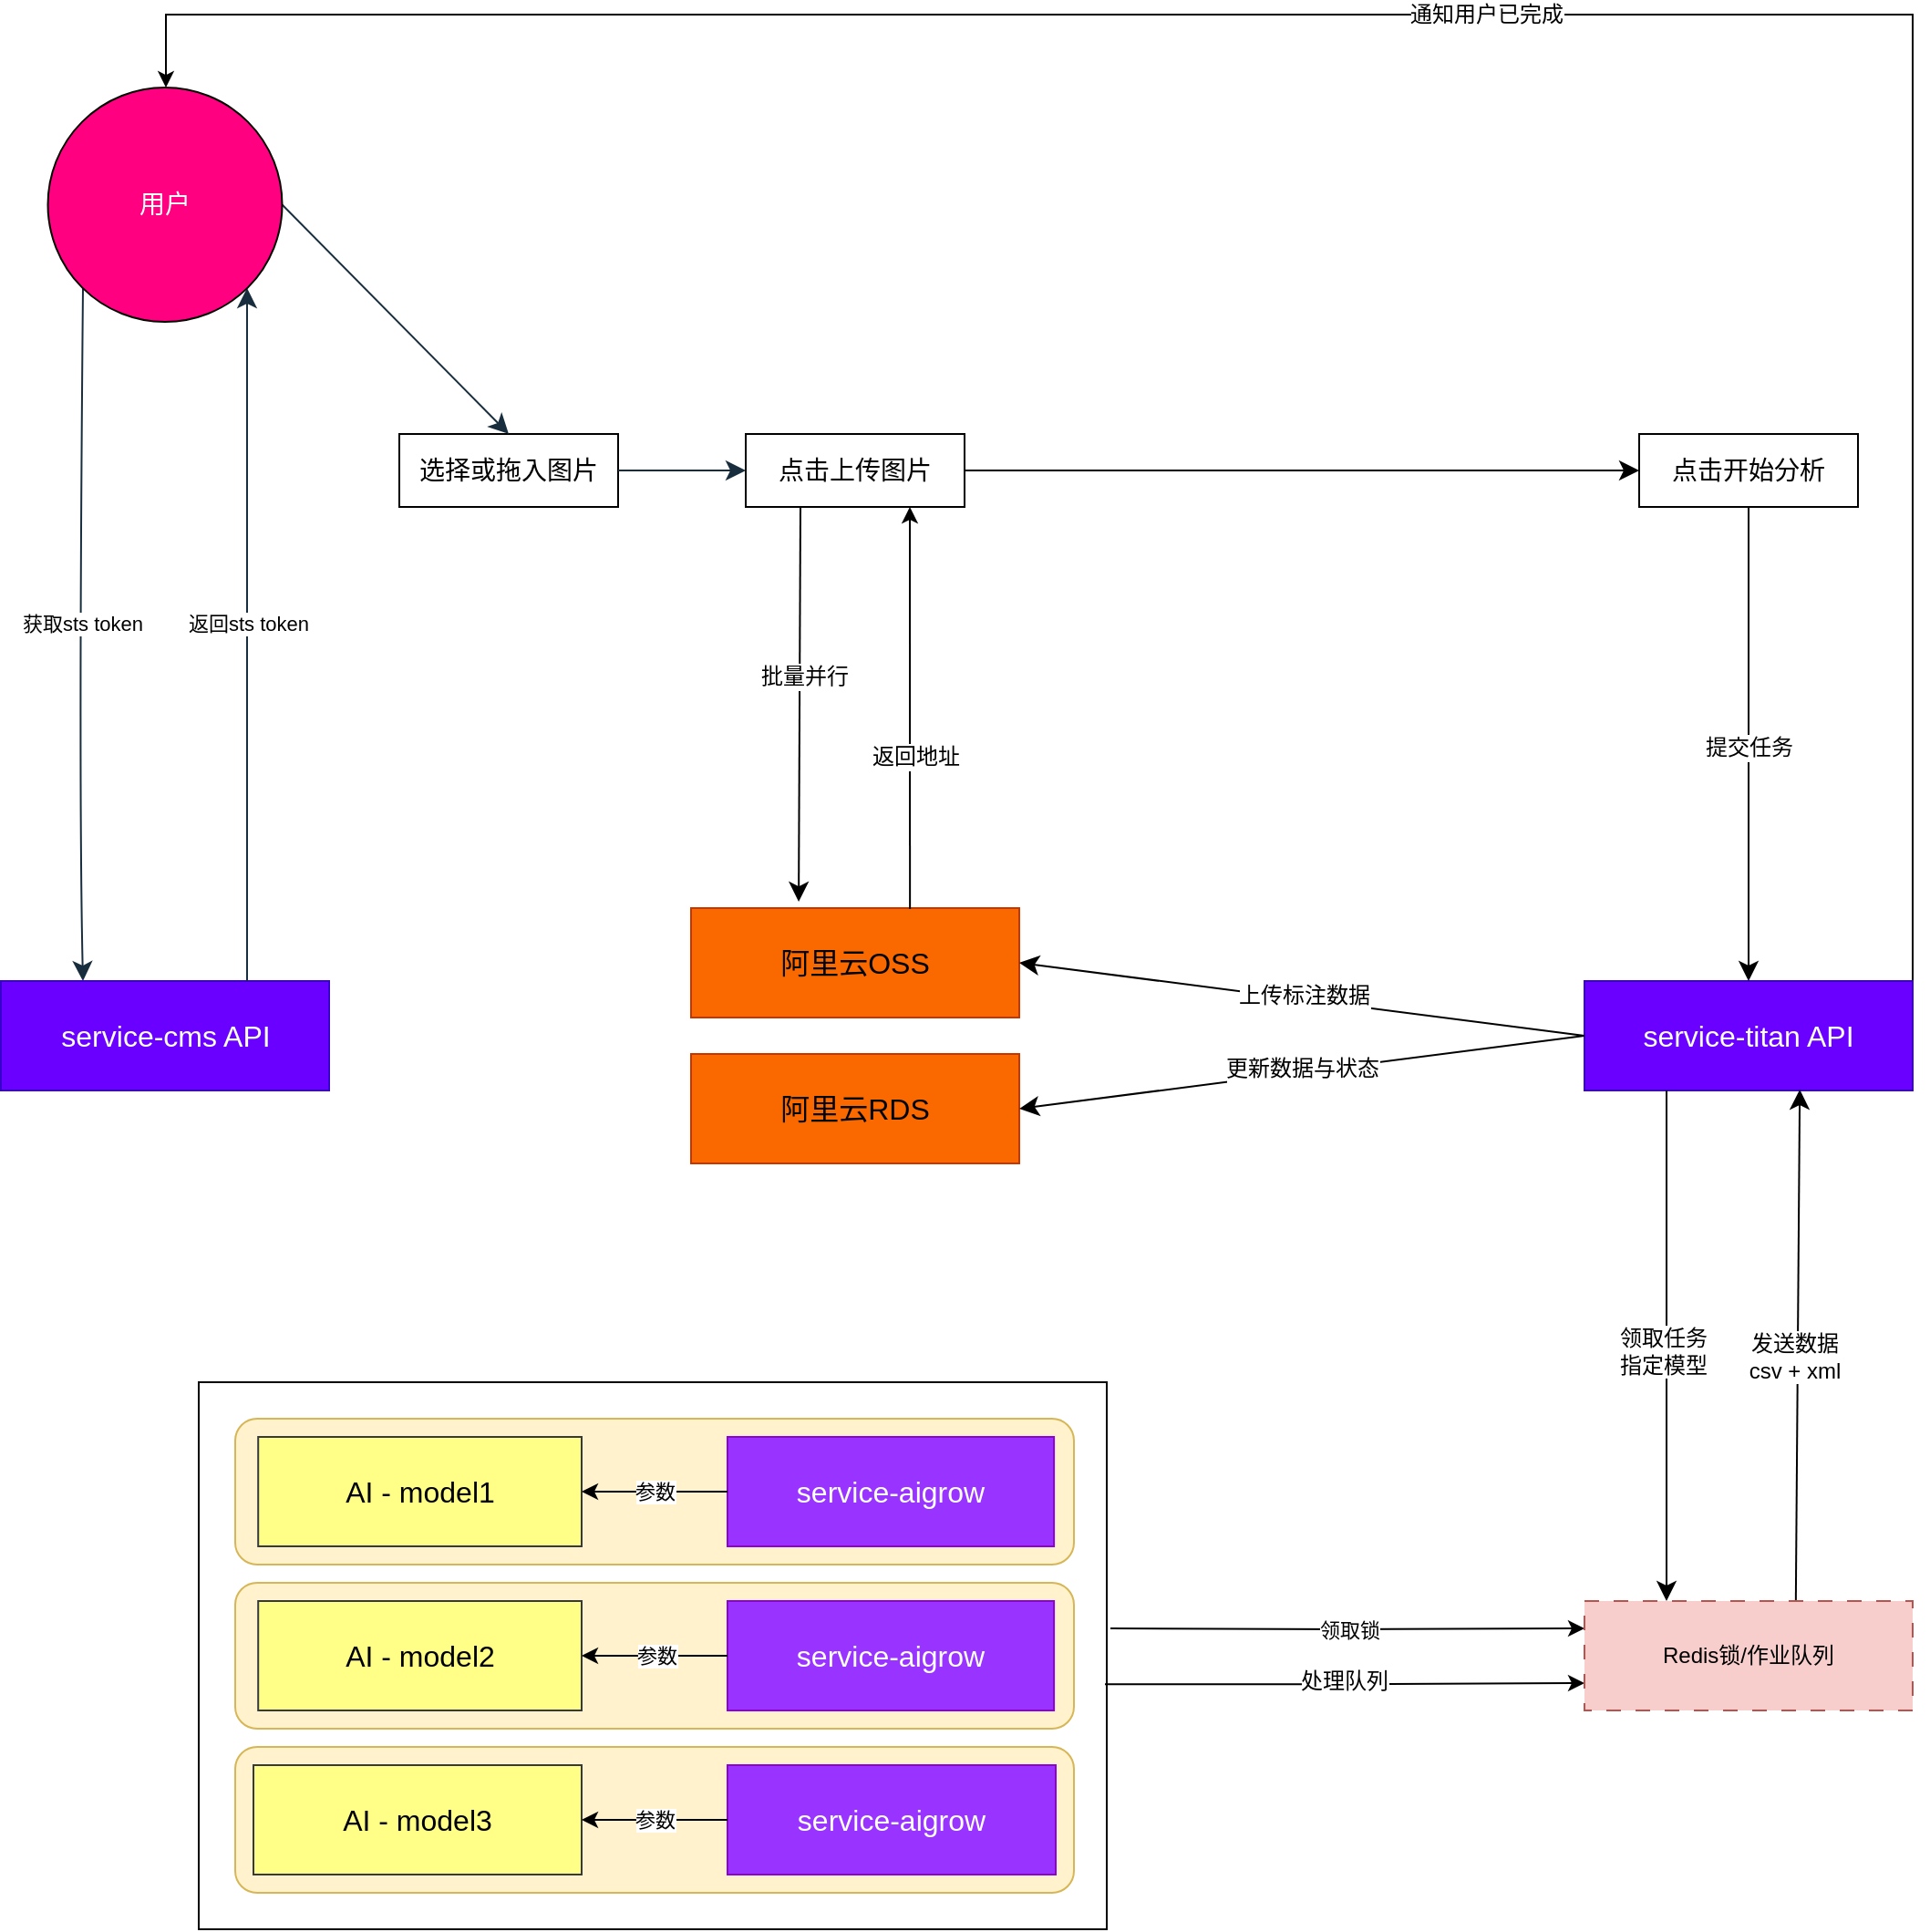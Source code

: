 <mxfile version="21.1.2" type="github">
  <diagram name="第 1 页" id="F0BYq8sX_8bTlsFAWADg">
    <mxGraphModel dx="1434" dy="771" grid="1" gridSize="10" guides="1" tooltips="1" connect="1" arrows="1" fold="1" page="0" pageScale="1" pageWidth="1169" pageHeight="827" math="0" shadow="0">
      <root>
        <mxCell id="0" />
        <mxCell id="1" parent="0" />
        <mxCell id="vrtwU_ybPNdQxpG6UMtB-24" value="领取锁" style="edgeStyle=orthogonalEdgeStyle;rounded=0;orthogonalLoop=1;jettySize=auto;html=1;entryX=0;entryY=0.25;entryDx=0;entryDy=0;" edge="1" parent="1" target="vrtwU_ybPNdQxpG6UMtB-4">
          <mxGeometry relative="1" as="geometry">
            <mxPoint x="790" y="915" as="sourcePoint" />
          </mxGeometry>
        </mxCell>
        <mxCell id="vrtwU_ybPNdQxpG6UMtB-3" value="" style="rounded=0;whiteSpace=wrap;html=1;" vertex="1" parent="1">
          <mxGeometry x="290" y="780" width="498" height="300" as="geometry" />
        </mxCell>
        <mxCell id="PPD57EdmQGvrJe3prHrT-2" value="" style="edgeStyle=none;curved=1;rounded=0;orthogonalLoop=1;jettySize=auto;html=1;fontSize=12;startSize=8;endSize=8;exitX=0.25;exitY=1;exitDx=0;exitDy=0;labelBackgroundColor=none;fontColor=default;entryX=0.25;entryY=0;entryDx=0;entryDy=0;strokeColor=#182E3E;" parent="1" target="PPD57EdmQGvrJe3prHrT-4" edge="1">
          <mxGeometry relative="1" as="geometry">
            <mxPoint x="253.5" y="697.818" as="targetPoint" />
            <Array as="points">
              <mxPoint x="224" y="450" />
            </Array>
            <mxPoint x="226.5" y="180" as="sourcePoint" />
          </mxGeometry>
        </mxCell>
        <mxCell id="5zYrslyW2_uP_hXgqGBh-1" value="获取sts token" style="edgeLabel;html=1;align=center;verticalAlign=middle;resizable=0;points=[];fontColor=#000000;" parent="PPD57EdmQGvrJe3prHrT-2" vertex="1" connectable="0">
          <mxGeometry x="-0.031" y="1" relative="1" as="geometry">
            <mxPoint as="offset" />
          </mxGeometry>
        </mxCell>
        <mxCell id="PPD57EdmQGvrJe3prHrT-4" value="service-cms API" style="whiteSpace=wrap;html=1;fontSize=16;labelBackgroundColor=none;rounded=0;movable=1;resizable=1;rotatable=1;deletable=1;editable=1;locked=0;connectable=1;fillColor=#6a00ff;strokeColor=#3700CC;fontColor=#ffffff;" parent="1" vertex="1">
          <mxGeometry x="181.5" y="560" width="180" height="60" as="geometry" />
        </mxCell>
        <mxCell id="PPD57EdmQGvrJe3prHrT-7" value="" style="edgeStyle=none;orthogonalLoop=1;jettySize=auto;html=1;rounded=0;fontSize=12;startSize=8;endSize=8;curved=1;exitX=0.75;exitY=0;exitDx=0;exitDy=0;entryX=0.75;entryY=1;entryDx=0;entryDy=0;labelBackgroundColor=none;fontColor=default;strokeColor=#182E3E;" parent="1" source="PPD57EdmQGvrJe3prHrT-4" edge="1">
          <mxGeometry width="120" relative="1" as="geometry">
            <mxPoint x="490" y="580" as="sourcePoint" />
            <mxPoint x="316.5" y="180" as="targetPoint" />
            <Array as="points" />
          </mxGeometry>
        </mxCell>
        <mxCell id="5zYrslyW2_uP_hXgqGBh-2" value="返回sts token" style="edgeLabel;html=1;align=center;verticalAlign=middle;resizable=0;points=[];fontColor=#000000;" parent="PPD57EdmQGvrJe3prHrT-7" vertex="1" connectable="0">
          <mxGeometry x="0.031" relative="1" as="geometry">
            <mxPoint as="offset" />
          </mxGeometry>
        </mxCell>
        <mxCell id="PPD57EdmQGvrJe3prHrT-13" value="选择或拖入图片" style="whiteSpace=wrap;html=1;fontSize=14;rounded=0;labelBackgroundColor=none;" parent="1" vertex="1">
          <mxGeometry x="400" y="260" width="120" height="40" as="geometry" />
        </mxCell>
        <mxCell id="PPD57EdmQGvrJe3prHrT-15" value="" style="edgeStyle=none;orthogonalLoop=1;jettySize=auto;html=1;rounded=0;fontSize=12;startSize=8;endSize=8;curved=1;exitX=1;exitY=0.5;exitDx=0;exitDy=0;entryX=0.5;entryY=0;entryDx=0;entryDy=0;labelBackgroundColor=none;fontColor=default;strokeColor=#182E3E;" parent="1" source="5zYrslyW2_uP_hXgqGBh-7" target="PPD57EdmQGvrJe3prHrT-13" edge="1">
          <mxGeometry width="120" relative="1" as="geometry">
            <mxPoint x="361.5" y="150" as="sourcePoint" />
            <mxPoint x="610" y="140" as="targetPoint" />
            <Array as="points" />
          </mxGeometry>
        </mxCell>
        <mxCell id="PPD57EdmQGvrJe3prHrT-18" value="" style="edgeStyle=none;orthogonalLoop=1;jettySize=auto;html=1;rounded=0;fontSize=12;startSize=8;endSize=8;curved=1;exitX=1;exitY=0.5;exitDx=0;exitDy=0;labelBackgroundColor=none;fontColor=default;strokeColor=#182E3E;" parent="1" source="PPD57EdmQGvrJe3prHrT-13" target="PPD57EdmQGvrJe3prHrT-14" edge="1">
          <mxGeometry width="120" relative="1" as="geometry">
            <mxPoint x="530" y="285" as="sourcePoint" />
            <mxPoint x="670" y="310" as="targetPoint" />
            <Array as="points" />
          </mxGeometry>
        </mxCell>
        <mxCell id="PPD57EdmQGvrJe3prHrT-14" value="点击上传图片" style="whiteSpace=wrap;html=1;fontSize=14;rounded=0;labelBackgroundColor=none;" parent="1" vertex="1">
          <mxGeometry x="590" y="260" width="120" height="40" as="geometry" />
        </mxCell>
        <mxCell id="PPD57EdmQGvrJe3prHrT-19" value="阿里云OSS" style="whiteSpace=wrap;html=1;rounded=0;fontSize=16;labelBackgroundColor=none;fillColor=#fa6800;strokeColor=#C73500;fontColor=#000000;" parent="1" vertex="1">
          <mxGeometry x="560" y="520" width="180" height="60" as="geometry" />
        </mxCell>
        <mxCell id="PPD57EdmQGvrJe3prHrT-21" value="" style="edgeStyle=none;orthogonalLoop=1;jettySize=auto;html=1;rounded=0;fontSize=12;startSize=8;endSize=8;curved=1;entryX=0.328;entryY=-0.058;entryDx=0;entryDy=0;exitX=0.25;exitY=1;exitDx=0;exitDy=0;exitPerimeter=0;entryPerimeter=0;" parent="1" source="PPD57EdmQGvrJe3prHrT-14" target="PPD57EdmQGvrJe3prHrT-19" edge="1">
          <mxGeometry width="120" relative="1" as="geometry">
            <mxPoint x="600" y="320" as="sourcePoint" />
            <mxPoint x="650" y="370" as="targetPoint" />
            <Array as="points" />
          </mxGeometry>
        </mxCell>
        <mxCell id="PPD57EdmQGvrJe3prHrT-25" value="批量并行" style="edgeLabel;html=1;align=center;verticalAlign=middle;resizable=0;points=[];fontSize=12;" parent="PPD57EdmQGvrJe3prHrT-21" vertex="1" connectable="0">
          <mxGeometry x="-0.109" y="2" relative="1" as="geometry">
            <mxPoint y="-4" as="offset" />
          </mxGeometry>
        </mxCell>
        <mxCell id="PPD57EdmQGvrJe3prHrT-26" value="" style="edgeStyle=none;orthogonalLoop=1;jettySize=auto;html=1;rounded=0;fontSize=12;curved=1;exitX=0.667;exitY=0.008;exitDx=0;exitDy=0;entryX=0.75;entryY=1;entryDx=0;entryDy=0;exitPerimeter=0;" parent="1" source="PPD57EdmQGvrJe3prHrT-19" target="PPD57EdmQGvrJe3prHrT-14" edge="1">
          <mxGeometry width="120" relative="1" as="geometry">
            <mxPoint x="760" y="350" as="sourcePoint" />
            <mxPoint x="760" y="600" as="targetPoint" />
          </mxGeometry>
        </mxCell>
        <mxCell id="PPD57EdmQGvrJe3prHrT-27" value="返回地址" style="edgeLabel;html=1;align=center;verticalAlign=middle;resizable=0;points=[];fontSize=12;" parent="PPD57EdmQGvrJe3prHrT-26" vertex="1" connectable="0">
          <mxGeometry x="0.067" y="-3" relative="1" as="geometry">
            <mxPoint y="34" as="offset" />
          </mxGeometry>
        </mxCell>
        <mxCell id="PPD57EdmQGvrJe3prHrT-28" value="点击开始分析" style="whiteSpace=wrap;html=1;fontSize=14;" parent="1" vertex="1">
          <mxGeometry x="1080" y="260" width="120" height="40" as="geometry" />
        </mxCell>
        <mxCell id="PPD57EdmQGvrJe3prHrT-29" value="" style="edgeStyle=none;orthogonalLoop=1;jettySize=auto;html=1;rounded=0;fontSize=12;startSize=8;endSize=8;curved=1;exitX=1;exitY=0.5;exitDx=0;exitDy=0;entryX=0;entryY=0.5;entryDx=0;entryDy=0;" parent="1" source="PPD57EdmQGvrJe3prHrT-14" target="PPD57EdmQGvrJe3prHrT-28" edge="1">
          <mxGeometry width="120" relative="1" as="geometry">
            <mxPoint x="870" y="150" as="sourcePoint" />
            <mxPoint x="990" y="150" as="targetPoint" />
          </mxGeometry>
        </mxCell>
        <mxCell id="5zYrslyW2_uP_hXgqGBh-10" value="通知用户已完成" style="edgeStyle=orthogonalEdgeStyle;rounded=0;orthogonalLoop=1;jettySize=auto;html=1;exitX=1;exitY=0;exitDx=0;exitDy=0;fontSize=12;fontColor=#000000;" parent="1" source="PPD57EdmQGvrJe3prHrT-30" target="5zYrslyW2_uP_hXgqGBh-7" edge="1">
          <mxGeometry relative="1" as="geometry">
            <mxPoint x="1230" y="90" as="targetPoint" />
            <Array as="points">
              <mxPoint x="1230" y="30" />
              <mxPoint x="272" y="30" />
            </Array>
          </mxGeometry>
        </mxCell>
        <mxCell id="PPD57EdmQGvrJe3prHrT-30" value="service-titan API" style="whiteSpace=wrap;html=1;fontSize=16;fillColor=#6a00ff;strokeColor=#3700CC;fontColor=#ffffff;" parent="1" vertex="1">
          <mxGeometry x="1050" y="560" width="180" height="60" as="geometry" />
        </mxCell>
        <mxCell id="PPD57EdmQGvrJe3prHrT-31" value="" style="edgeStyle=none;orthogonalLoop=1;jettySize=auto;html=1;rounded=0;fontSize=12;startSize=8;endSize=8;curved=1;exitX=0.5;exitY=1;exitDx=0;exitDy=0;entryX=0.5;entryY=0;entryDx=0;entryDy=0;" parent="1" source="PPD57EdmQGvrJe3prHrT-28" target="PPD57EdmQGvrJe3prHrT-30" edge="1">
          <mxGeometry width="120" relative="1" as="geometry">
            <mxPoint x="650" y="470" as="sourcePoint" />
            <mxPoint x="1135" y="590" as="targetPoint" />
            <Array as="points" />
          </mxGeometry>
        </mxCell>
        <mxCell id="PPD57EdmQGvrJe3prHrT-32" value="提交任务" style="edgeLabel;html=1;align=center;verticalAlign=middle;resizable=0;points=[];fontSize=12;" parent="PPD57EdmQGvrJe3prHrT-31" vertex="1" connectable="0">
          <mxGeometry x="-0.18" y="12" relative="1" as="geometry">
            <mxPoint x="-12" y="25" as="offset" />
          </mxGeometry>
        </mxCell>
        <mxCell id="PPD57EdmQGvrJe3prHrT-33" value="阿里云RDS" style="whiteSpace=wrap;html=1;fontSize=16;fillColor=#fa6800;strokeColor=#C73500;fontColor=#000000;" parent="1" vertex="1">
          <mxGeometry x="560" y="600" width="180" height="60" as="geometry" />
        </mxCell>
        <mxCell id="PPD57EdmQGvrJe3prHrT-34" value="" style="edgeStyle=none;orthogonalLoop=1;jettySize=auto;html=1;rounded=0;fontSize=12;startSize=8;endSize=8;curved=1;entryX=1;entryY=0.5;entryDx=0;entryDy=0;exitX=0;exitY=0.5;exitDx=0;exitDy=0;" parent="1" source="PPD57EdmQGvrJe3prHrT-30" target="PPD57EdmQGvrJe3prHrT-19" edge="1">
          <mxGeometry width="120" relative="1" as="geometry">
            <mxPoint x="1040" y="620" as="sourcePoint" />
            <mxPoint x="1250" y="470" as="targetPoint" />
          </mxGeometry>
        </mxCell>
        <mxCell id="PPD57EdmQGvrJe3prHrT-35" value="上传标注数据" style="edgeLabel;html=1;align=center;verticalAlign=middle;resizable=0;points=[];fontSize=12;" parent="PPD57EdmQGvrJe3prHrT-34" vertex="1" connectable="0">
          <mxGeometry x="-0.007" y="-2" relative="1" as="geometry">
            <mxPoint x="-1" as="offset" />
          </mxGeometry>
        </mxCell>
        <mxCell id="PPD57EdmQGvrJe3prHrT-37" value="" style="edgeStyle=none;orthogonalLoop=1;jettySize=auto;html=1;rounded=0;fontSize=12;startSize=8;endSize=8;curved=1;entryX=0.25;entryY=0;entryDx=0;entryDy=0;exitX=0.25;exitY=1;exitDx=0;exitDy=0;" parent="1" source="PPD57EdmQGvrJe3prHrT-30" target="vrtwU_ybPNdQxpG6UMtB-4" edge="1">
          <mxGeometry width="120" relative="1" as="geometry">
            <mxPoint x="1140" y="650" as="sourcePoint" />
            <mxPoint x="1095" y="970" as="targetPoint" />
            <Array as="points" />
          </mxGeometry>
        </mxCell>
        <mxCell id="PPD57EdmQGvrJe3prHrT-38" value="领取任务&lt;br&gt;指定模型" style="edgeLabel;html=1;align=center;verticalAlign=middle;resizable=0;points=[];fontSize=12;" parent="PPD57EdmQGvrJe3prHrT-37" vertex="1" connectable="0">
          <mxGeometry x="0.0" y="-13" relative="1" as="geometry">
            <mxPoint x="11" y="3" as="offset" />
          </mxGeometry>
        </mxCell>
        <mxCell id="5zYrslyW2_uP_hXgqGBh-8" style="edgeStyle=orthogonalEdgeStyle;rounded=0;orthogonalLoop=1;jettySize=auto;html=1;fontSize=14;fontColor=#FFFFFF;exitX=0.998;exitY=0.552;exitDx=0;exitDy=0;entryX=0;entryY=0.75;entryDx=0;entryDy=0;exitPerimeter=0;" parent="1" source="vrtwU_ybPNdQxpG6UMtB-3" target="vrtwU_ybPNdQxpG6UMtB-4" edge="1">
          <mxGeometry relative="1" as="geometry">
            <mxPoint x="788" y="942.5" as="sourcePoint" />
            <mxPoint x="910" y="960" as="targetPoint" />
          </mxGeometry>
        </mxCell>
        <mxCell id="5zYrslyW2_uP_hXgqGBh-9" value="处理队列" style="edgeLabel;html=1;align=center;verticalAlign=middle;resizable=0;points=[];fontSize=12;fontColor=#000000;" parent="5zYrslyW2_uP_hXgqGBh-8" vertex="1" connectable="0">
          <mxGeometry x="-0.006" y="2" relative="1" as="geometry">
            <mxPoint as="offset" />
          </mxGeometry>
        </mxCell>
        <mxCell id="PPD57EdmQGvrJe3prHrT-61" value="" style="edgeStyle=none;orthogonalLoop=1;jettySize=auto;html=1;rounded=0;fontSize=12;startSize=8;endSize=8;curved=1;exitX=0.644;exitY=0;exitDx=0;exitDy=0;exitPerimeter=0;entryX=0.656;entryY=0.992;entryDx=0;entryDy=0;entryPerimeter=0;" parent="1" source="vrtwU_ybPNdQxpG6UMtB-4" target="PPD57EdmQGvrJe3prHrT-30" edge="1">
          <mxGeometry width="120" relative="1" as="geometry">
            <mxPoint x="1167.54" y="970" as="sourcePoint" />
            <mxPoint x="1160" y="630" as="targetPoint" />
            <Array as="points" />
          </mxGeometry>
        </mxCell>
        <mxCell id="5zYrslyW2_uP_hXgqGBh-4" value="发送数据&lt;br&gt;csv + xml" style="edgeLabel;html=1;align=center;verticalAlign=middle;resizable=0;points=[];fontSize=12;fontColor=#000000;" parent="PPD57EdmQGvrJe3prHrT-61" vertex="1" connectable="0">
          <mxGeometry x="-0.042" y="2" relative="1" as="geometry">
            <mxPoint as="offset" />
          </mxGeometry>
        </mxCell>
        <mxCell id="5zYrslyW2_uP_hXgqGBh-5" value="" style="edgeStyle=none;orthogonalLoop=1;jettySize=auto;html=1;rounded=0;fontSize=12;startSize=8;endSize=8;curved=1;entryX=1;entryY=0.5;entryDx=0;entryDy=0;exitX=0;exitY=0.5;exitDx=0;exitDy=0;" parent="1" source="PPD57EdmQGvrJe3prHrT-30" target="PPD57EdmQGvrJe3prHrT-33" edge="1">
          <mxGeometry width="120" relative="1" as="geometry">
            <mxPoint x="1050" y="630" as="sourcePoint" />
            <mxPoint x="750" y="598.5" as="targetPoint" />
          </mxGeometry>
        </mxCell>
        <mxCell id="5zYrslyW2_uP_hXgqGBh-6" value="更新数据与状态" style="edgeLabel;html=1;align=center;verticalAlign=middle;resizable=0;points=[];fontSize=12;" parent="5zYrslyW2_uP_hXgqGBh-5" vertex="1" connectable="0">
          <mxGeometry x="-0.007" y="-2" relative="1" as="geometry">
            <mxPoint x="-1" as="offset" />
          </mxGeometry>
        </mxCell>
        <mxCell id="5zYrslyW2_uP_hXgqGBh-7" value="用户" style="ellipse;whiteSpace=wrap;html=1;aspect=fixed;fontSize=14;fontColor=#FFFFFF;fillColor=#FF0080;" parent="1" vertex="1">
          <mxGeometry x="207.25" y="70" width="128.5" height="128.5" as="geometry" />
        </mxCell>
        <mxCell id="vrtwU_ybPNdQxpG6UMtB-4" value="Redis锁/作业队列" style="rounded=0;whiteSpace=wrap;html=1;fillColor=#f8cecc;strokeColor=#b85450;dashed=1;dashPattern=8 8;" vertex="1" parent="1">
          <mxGeometry x="1050" y="900" width="180" height="60" as="geometry" />
        </mxCell>
        <mxCell id="vrtwU_ybPNdQxpG6UMtB-14" value="" style="group" vertex="1" connectable="0" parent="1">
          <mxGeometry x="310" y="890" width="460" height="80" as="geometry" />
        </mxCell>
        <mxCell id="vrtwU_ybPNdQxpG6UMtB-15" value="" style="rounded=1;whiteSpace=wrap;html=1;fillColor=#fff2cc;strokeColor=#d6b656;" vertex="1" parent="vrtwU_ybPNdQxpG6UMtB-14">
          <mxGeometry width="460.0" height="80" as="geometry" />
        </mxCell>
        <mxCell id="vrtwU_ybPNdQxpG6UMtB-16" value="AI - model2" style="whiteSpace=wrap;html=1;fontSize=16;fillColor=#ffff88;strokeColor=#36393d;" vertex="1" parent="vrtwU_ybPNdQxpG6UMtB-14">
          <mxGeometry x="12.6" y="10" width="177.4" height="60" as="geometry" />
        </mxCell>
        <mxCell id="vrtwU_ybPNdQxpG6UMtB-17" value="service-aigrow" style="whiteSpace=wrap;html=1;fontSize=16;fillColor=#9933FF;strokeColor=#8e02cf;fontColor=#FFFFFF;" vertex="1" parent="vrtwU_ybPNdQxpG6UMtB-14">
          <mxGeometry x="270" y="10" width="179.05" height="60" as="geometry" />
        </mxCell>
        <mxCell id="vrtwU_ybPNdQxpG6UMtB-18" style="edgeStyle=orthogonalEdgeStyle;rounded=0;orthogonalLoop=1;jettySize=auto;html=1;exitX=0;exitY=0.5;exitDx=0;exitDy=0;entryX=1;entryY=0.5;entryDx=0;entryDy=0;" edge="1" parent="vrtwU_ybPNdQxpG6UMtB-14" source="vrtwU_ybPNdQxpG6UMtB-17" target="vrtwU_ybPNdQxpG6UMtB-16">
          <mxGeometry relative="1" as="geometry" />
        </mxCell>
        <mxCell id="vrtwU_ybPNdQxpG6UMtB-28" value="参数" style="edgeLabel;html=1;align=center;verticalAlign=middle;resizable=0;points=[];" vertex="1" connectable="0" parent="vrtwU_ybPNdQxpG6UMtB-18">
          <mxGeometry x="0.063" y="-1" relative="1" as="geometry">
            <mxPoint x="3" y="1" as="offset" />
          </mxGeometry>
        </mxCell>
        <mxCell id="vrtwU_ybPNdQxpG6UMtB-19" value="" style="group" vertex="1" connectable="0" parent="1">
          <mxGeometry x="350" y="980" width="420" height="80" as="geometry" />
        </mxCell>
        <mxCell id="vrtwU_ybPNdQxpG6UMtB-20" value="" style="rounded=1;whiteSpace=wrap;html=1;fillColor=#fff2cc;strokeColor=#d6b656;" vertex="1" parent="vrtwU_ybPNdQxpG6UMtB-19">
          <mxGeometry x="-40" width="460" height="80" as="geometry" />
        </mxCell>
        <mxCell id="vrtwU_ybPNdQxpG6UMtB-21" value="AI - model3" style="whiteSpace=wrap;html=1;fontSize=16;fillColor=#ffff88;strokeColor=#36393d;" vertex="1" parent="vrtwU_ybPNdQxpG6UMtB-19">
          <mxGeometry x="-30" y="10" width="180" height="60" as="geometry" />
        </mxCell>
        <mxCell id="vrtwU_ybPNdQxpG6UMtB-22" value="service-aigrow" style="whiteSpace=wrap;html=1;fontSize=16;fillColor=#9933FF;strokeColor=#8e02cf;fontColor=#FFFFFF;" vertex="1" parent="vrtwU_ybPNdQxpG6UMtB-19">
          <mxGeometry x="230" y="10" width="180" height="60" as="geometry" />
        </mxCell>
        <mxCell id="vrtwU_ybPNdQxpG6UMtB-23" style="edgeStyle=orthogonalEdgeStyle;rounded=0;orthogonalLoop=1;jettySize=auto;html=1;exitX=0;exitY=0.5;exitDx=0;exitDy=0;entryX=1;entryY=0.5;entryDx=0;entryDy=0;" edge="1" parent="vrtwU_ybPNdQxpG6UMtB-19" source="vrtwU_ybPNdQxpG6UMtB-22" target="vrtwU_ybPNdQxpG6UMtB-21">
          <mxGeometry relative="1" as="geometry" />
        </mxCell>
        <mxCell id="vrtwU_ybPNdQxpG6UMtB-30" value="参数" style="edgeLabel;html=1;align=center;verticalAlign=middle;resizable=0;points=[];" vertex="1" connectable="0" parent="vrtwU_ybPNdQxpG6UMtB-23">
          <mxGeometry x="0.225" y="1" relative="1" as="geometry">
            <mxPoint x="9" y="-1" as="offset" />
          </mxGeometry>
        </mxCell>
        <mxCell id="vrtwU_ybPNdQxpG6UMtB-25" value="" style="group" vertex="1" connectable="0" parent="1">
          <mxGeometry x="310" y="800" width="460" height="80" as="geometry" />
        </mxCell>
        <mxCell id="vrtwU_ybPNdQxpG6UMtB-9" value="" style="rounded=1;whiteSpace=wrap;html=1;fillColor=#fff2cc;strokeColor=#d6b656;" vertex="1" parent="vrtwU_ybPNdQxpG6UMtB-25">
          <mxGeometry width="460.0" height="80" as="geometry" />
        </mxCell>
        <mxCell id="PPD57EdmQGvrJe3prHrT-45" value="AI - model1" style="whiteSpace=wrap;html=1;fontSize=16;fillColor=#ffff88;strokeColor=#36393d;" parent="vrtwU_ybPNdQxpG6UMtB-25" vertex="1">
          <mxGeometry x="12.6" y="10" width="177.4" height="60" as="geometry" />
        </mxCell>
        <mxCell id="vrtwU_ybPNdQxpG6UMtB-6" value="service-aigrow" style="whiteSpace=wrap;html=1;fontSize=16;fillColor=#9933FF;strokeColor=#8e02cf;fontColor=#FFFFFF;" vertex="1" parent="vrtwU_ybPNdQxpG6UMtB-25">
          <mxGeometry x="270" y="10" width="179.05" height="60" as="geometry" />
        </mxCell>
        <mxCell id="vrtwU_ybPNdQxpG6UMtB-10" style="edgeStyle=orthogonalEdgeStyle;rounded=0;orthogonalLoop=1;jettySize=auto;html=1;exitX=0;exitY=0.5;exitDx=0;exitDy=0;entryX=1;entryY=0.5;entryDx=0;entryDy=0;" edge="1" parent="vrtwU_ybPNdQxpG6UMtB-25" source="vrtwU_ybPNdQxpG6UMtB-6" target="PPD57EdmQGvrJe3prHrT-45">
          <mxGeometry relative="1" as="geometry" />
        </mxCell>
        <mxCell id="vrtwU_ybPNdQxpG6UMtB-27" value="参数" style="edgeLabel;html=1;align=center;verticalAlign=middle;resizable=0;points=[];" vertex="1" connectable="0" parent="vrtwU_ybPNdQxpG6UMtB-10">
          <mxGeometry x="0.095" y="-1" relative="1" as="geometry">
            <mxPoint x="4" y="1" as="offset" />
          </mxGeometry>
        </mxCell>
      </root>
    </mxGraphModel>
  </diagram>
</mxfile>
